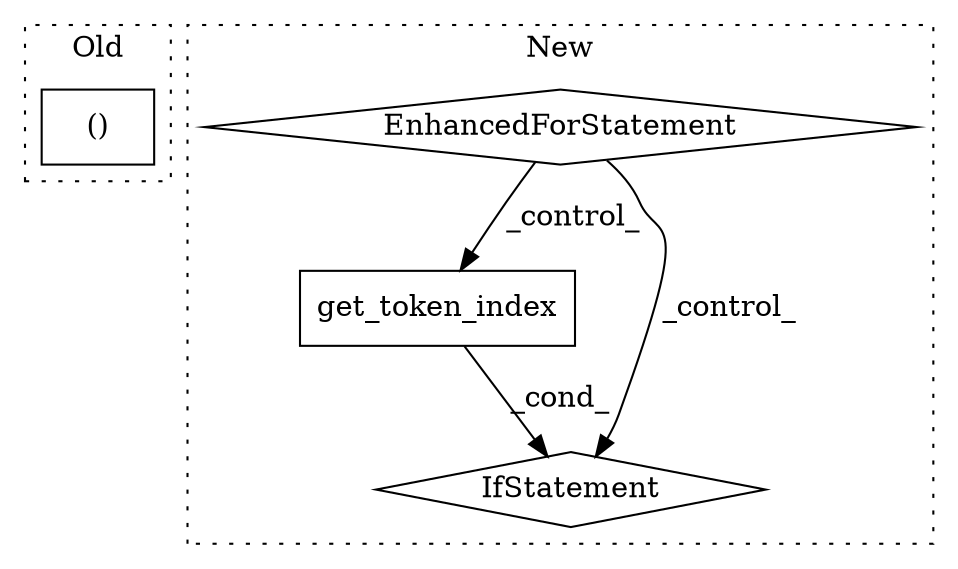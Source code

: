 digraph G {
subgraph cluster0 {
1 [label="()" a="106" s="8146" l="39" shape="box"];
label = "Old";
style="dotted";
}
subgraph cluster1 {
2 [label="get_token_index" a="32" s="3218,3254" l="16,1" shape="box"];
3 [label="IfStatement" a="25" s="3188,3255" l="4,2" shape="diamond"];
4 [label="EnhancedForStatement" a="70" s="2985,3108" l="61,2" shape="diamond"];
label = "New";
style="dotted";
}
2 -> 3 [label="_cond_"];
4 -> 3 [label="_control_"];
4 -> 2 [label="_control_"];
}